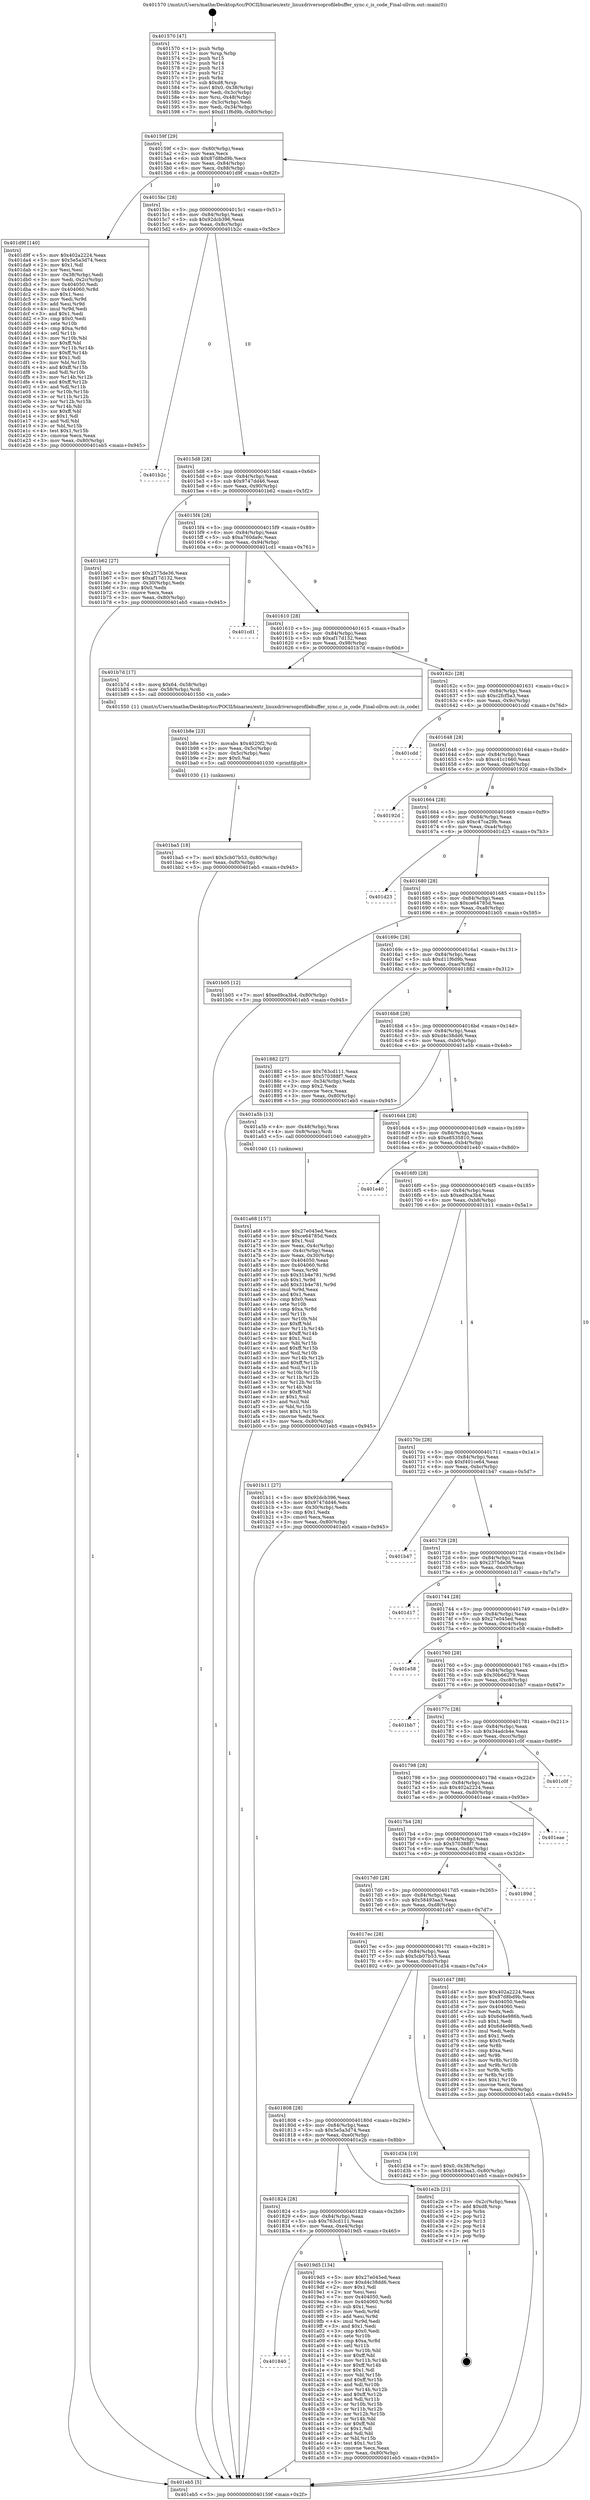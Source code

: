 digraph "0x401570" {
  label = "0x401570 (/mnt/c/Users/mathe/Desktop/tcc/POCII/binaries/extr_linuxdriversoprofilebuffer_sync.c_is_code_Final-ollvm.out::main(0))"
  labelloc = "t"
  node[shape=record]

  Entry [label="",width=0.3,height=0.3,shape=circle,fillcolor=black,style=filled]
  "0x40159f" [label="{
     0x40159f [29]\l
     | [instrs]\l
     &nbsp;&nbsp;0x40159f \<+3\>: mov -0x80(%rbp),%eax\l
     &nbsp;&nbsp;0x4015a2 \<+2\>: mov %eax,%ecx\l
     &nbsp;&nbsp;0x4015a4 \<+6\>: sub $0x87d8bd9b,%ecx\l
     &nbsp;&nbsp;0x4015aa \<+6\>: mov %eax,-0x84(%rbp)\l
     &nbsp;&nbsp;0x4015b0 \<+6\>: mov %ecx,-0x88(%rbp)\l
     &nbsp;&nbsp;0x4015b6 \<+6\>: je 0000000000401d9f \<main+0x82f\>\l
  }"]
  "0x401d9f" [label="{
     0x401d9f [140]\l
     | [instrs]\l
     &nbsp;&nbsp;0x401d9f \<+5\>: mov $0x402a2224,%eax\l
     &nbsp;&nbsp;0x401da4 \<+5\>: mov $0x5e5a3d74,%ecx\l
     &nbsp;&nbsp;0x401da9 \<+2\>: mov $0x1,%dl\l
     &nbsp;&nbsp;0x401dab \<+2\>: xor %esi,%esi\l
     &nbsp;&nbsp;0x401dad \<+3\>: mov -0x38(%rbp),%edi\l
     &nbsp;&nbsp;0x401db0 \<+3\>: mov %edi,-0x2c(%rbp)\l
     &nbsp;&nbsp;0x401db3 \<+7\>: mov 0x404050,%edi\l
     &nbsp;&nbsp;0x401dba \<+8\>: mov 0x404060,%r8d\l
     &nbsp;&nbsp;0x401dc2 \<+3\>: sub $0x1,%esi\l
     &nbsp;&nbsp;0x401dc5 \<+3\>: mov %edi,%r9d\l
     &nbsp;&nbsp;0x401dc8 \<+3\>: add %esi,%r9d\l
     &nbsp;&nbsp;0x401dcb \<+4\>: imul %r9d,%edi\l
     &nbsp;&nbsp;0x401dcf \<+3\>: and $0x1,%edi\l
     &nbsp;&nbsp;0x401dd2 \<+3\>: cmp $0x0,%edi\l
     &nbsp;&nbsp;0x401dd5 \<+4\>: sete %r10b\l
     &nbsp;&nbsp;0x401dd9 \<+4\>: cmp $0xa,%r8d\l
     &nbsp;&nbsp;0x401ddd \<+4\>: setl %r11b\l
     &nbsp;&nbsp;0x401de1 \<+3\>: mov %r10b,%bl\l
     &nbsp;&nbsp;0x401de4 \<+3\>: xor $0xff,%bl\l
     &nbsp;&nbsp;0x401de7 \<+3\>: mov %r11b,%r14b\l
     &nbsp;&nbsp;0x401dea \<+4\>: xor $0xff,%r14b\l
     &nbsp;&nbsp;0x401dee \<+3\>: xor $0x1,%dl\l
     &nbsp;&nbsp;0x401df1 \<+3\>: mov %bl,%r15b\l
     &nbsp;&nbsp;0x401df4 \<+4\>: and $0xff,%r15b\l
     &nbsp;&nbsp;0x401df8 \<+3\>: and %dl,%r10b\l
     &nbsp;&nbsp;0x401dfb \<+3\>: mov %r14b,%r12b\l
     &nbsp;&nbsp;0x401dfe \<+4\>: and $0xff,%r12b\l
     &nbsp;&nbsp;0x401e02 \<+3\>: and %dl,%r11b\l
     &nbsp;&nbsp;0x401e05 \<+3\>: or %r10b,%r15b\l
     &nbsp;&nbsp;0x401e08 \<+3\>: or %r11b,%r12b\l
     &nbsp;&nbsp;0x401e0b \<+3\>: xor %r12b,%r15b\l
     &nbsp;&nbsp;0x401e0e \<+3\>: or %r14b,%bl\l
     &nbsp;&nbsp;0x401e11 \<+3\>: xor $0xff,%bl\l
     &nbsp;&nbsp;0x401e14 \<+3\>: or $0x1,%dl\l
     &nbsp;&nbsp;0x401e17 \<+2\>: and %dl,%bl\l
     &nbsp;&nbsp;0x401e19 \<+3\>: or %bl,%r15b\l
     &nbsp;&nbsp;0x401e1c \<+4\>: test $0x1,%r15b\l
     &nbsp;&nbsp;0x401e20 \<+3\>: cmovne %ecx,%eax\l
     &nbsp;&nbsp;0x401e23 \<+3\>: mov %eax,-0x80(%rbp)\l
     &nbsp;&nbsp;0x401e26 \<+5\>: jmp 0000000000401eb5 \<main+0x945\>\l
  }"]
  "0x4015bc" [label="{
     0x4015bc [28]\l
     | [instrs]\l
     &nbsp;&nbsp;0x4015bc \<+5\>: jmp 00000000004015c1 \<main+0x51\>\l
     &nbsp;&nbsp;0x4015c1 \<+6\>: mov -0x84(%rbp),%eax\l
     &nbsp;&nbsp;0x4015c7 \<+5\>: sub $0x92dcb396,%eax\l
     &nbsp;&nbsp;0x4015cc \<+6\>: mov %eax,-0x8c(%rbp)\l
     &nbsp;&nbsp;0x4015d2 \<+6\>: je 0000000000401b2c \<main+0x5bc\>\l
  }"]
  Exit [label="",width=0.3,height=0.3,shape=circle,fillcolor=black,style=filled,peripheries=2]
  "0x401b2c" [label="{
     0x401b2c\l
  }", style=dashed]
  "0x4015d8" [label="{
     0x4015d8 [28]\l
     | [instrs]\l
     &nbsp;&nbsp;0x4015d8 \<+5\>: jmp 00000000004015dd \<main+0x6d\>\l
     &nbsp;&nbsp;0x4015dd \<+6\>: mov -0x84(%rbp),%eax\l
     &nbsp;&nbsp;0x4015e3 \<+5\>: sub $0x9747dd46,%eax\l
     &nbsp;&nbsp;0x4015e8 \<+6\>: mov %eax,-0x90(%rbp)\l
     &nbsp;&nbsp;0x4015ee \<+6\>: je 0000000000401b62 \<main+0x5f2\>\l
  }"]
  "0x401ba5" [label="{
     0x401ba5 [18]\l
     | [instrs]\l
     &nbsp;&nbsp;0x401ba5 \<+7\>: movl $0x5cb07b53,-0x80(%rbp)\l
     &nbsp;&nbsp;0x401bac \<+6\>: mov %eax,-0xf0(%rbp)\l
     &nbsp;&nbsp;0x401bb2 \<+5\>: jmp 0000000000401eb5 \<main+0x945\>\l
  }"]
  "0x401b62" [label="{
     0x401b62 [27]\l
     | [instrs]\l
     &nbsp;&nbsp;0x401b62 \<+5\>: mov $0x2375de36,%eax\l
     &nbsp;&nbsp;0x401b67 \<+5\>: mov $0xaf17d132,%ecx\l
     &nbsp;&nbsp;0x401b6c \<+3\>: mov -0x30(%rbp),%edx\l
     &nbsp;&nbsp;0x401b6f \<+3\>: cmp $0x0,%edx\l
     &nbsp;&nbsp;0x401b72 \<+3\>: cmove %ecx,%eax\l
     &nbsp;&nbsp;0x401b75 \<+3\>: mov %eax,-0x80(%rbp)\l
     &nbsp;&nbsp;0x401b78 \<+5\>: jmp 0000000000401eb5 \<main+0x945\>\l
  }"]
  "0x4015f4" [label="{
     0x4015f4 [28]\l
     | [instrs]\l
     &nbsp;&nbsp;0x4015f4 \<+5\>: jmp 00000000004015f9 \<main+0x89\>\l
     &nbsp;&nbsp;0x4015f9 \<+6\>: mov -0x84(%rbp),%eax\l
     &nbsp;&nbsp;0x4015ff \<+5\>: sub $0xa760da9c,%eax\l
     &nbsp;&nbsp;0x401604 \<+6\>: mov %eax,-0x94(%rbp)\l
     &nbsp;&nbsp;0x40160a \<+6\>: je 0000000000401cd1 \<main+0x761\>\l
  }"]
  "0x401b8e" [label="{
     0x401b8e [23]\l
     | [instrs]\l
     &nbsp;&nbsp;0x401b8e \<+10\>: movabs $0x4020f2,%rdi\l
     &nbsp;&nbsp;0x401b98 \<+3\>: mov %eax,-0x5c(%rbp)\l
     &nbsp;&nbsp;0x401b9b \<+3\>: mov -0x5c(%rbp),%esi\l
     &nbsp;&nbsp;0x401b9e \<+2\>: mov $0x0,%al\l
     &nbsp;&nbsp;0x401ba0 \<+5\>: call 0000000000401030 \<printf@plt\>\l
     | [calls]\l
     &nbsp;&nbsp;0x401030 \{1\} (unknown)\l
  }"]
  "0x401cd1" [label="{
     0x401cd1\l
  }", style=dashed]
  "0x401610" [label="{
     0x401610 [28]\l
     | [instrs]\l
     &nbsp;&nbsp;0x401610 \<+5\>: jmp 0000000000401615 \<main+0xa5\>\l
     &nbsp;&nbsp;0x401615 \<+6\>: mov -0x84(%rbp),%eax\l
     &nbsp;&nbsp;0x40161b \<+5\>: sub $0xaf17d132,%eax\l
     &nbsp;&nbsp;0x401620 \<+6\>: mov %eax,-0x98(%rbp)\l
     &nbsp;&nbsp;0x401626 \<+6\>: je 0000000000401b7d \<main+0x60d\>\l
  }"]
  "0x401a68" [label="{
     0x401a68 [157]\l
     | [instrs]\l
     &nbsp;&nbsp;0x401a68 \<+5\>: mov $0x27e045ed,%ecx\l
     &nbsp;&nbsp;0x401a6d \<+5\>: mov $0xce64785d,%edx\l
     &nbsp;&nbsp;0x401a72 \<+3\>: mov $0x1,%sil\l
     &nbsp;&nbsp;0x401a75 \<+3\>: mov %eax,-0x4c(%rbp)\l
     &nbsp;&nbsp;0x401a78 \<+3\>: mov -0x4c(%rbp),%eax\l
     &nbsp;&nbsp;0x401a7b \<+3\>: mov %eax,-0x30(%rbp)\l
     &nbsp;&nbsp;0x401a7e \<+7\>: mov 0x404050,%eax\l
     &nbsp;&nbsp;0x401a85 \<+8\>: mov 0x404060,%r8d\l
     &nbsp;&nbsp;0x401a8d \<+3\>: mov %eax,%r9d\l
     &nbsp;&nbsp;0x401a90 \<+7\>: sub $0x31b4e781,%r9d\l
     &nbsp;&nbsp;0x401a97 \<+4\>: sub $0x1,%r9d\l
     &nbsp;&nbsp;0x401a9b \<+7\>: add $0x31b4e781,%r9d\l
     &nbsp;&nbsp;0x401aa2 \<+4\>: imul %r9d,%eax\l
     &nbsp;&nbsp;0x401aa6 \<+3\>: and $0x1,%eax\l
     &nbsp;&nbsp;0x401aa9 \<+3\>: cmp $0x0,%eax\l
     &nbsp;&nbsp;0x401aac \<+4\>: sete %r10b\l
     &nbsp;&nbsp;0x401ab0 \<+4\>: cmp $0xa,%r8d\l
     &nbsp;&nbsp;0x401ab4 \<+4\>: setl %r11b\l
     &nbsp;&nbsp;0x401ab8 \<+3\>: mov %r10b,%bl\l
     &nbsp;&nbsp;0x401abb \<+3\>: xor $0xff,%bl\l
     &nbsp;&nbsp;0x401abe \<+3\>: mov %r11b,%r14b\l
     &nbsp;&nbsp;0x401ac1 \<+4\>: xor $0xff,%r14b\l
     &nbsp;&nbsp;0x401ac5 \<+4\>: xor $0x1,%sil\l
     &nbsp;&nbsp;0x401ac9 \<+3\>: mov %bl,%r15b\l
     &nbsp;&nbsp;0x401acc \<+4\>: and $0xff,%r15b\l
     &nbsp;&nbsp;0x401ad0 \<+3\>: and %sil,%r10b\l
     &nbsp;&nbsp;0x401ad3 \<+3\>: mov %r14b,%r12b\l
     &nbsp;&nbsp;0x401ad6 \<+4\>: and $0xff,%r12b\l
     &nbsp;&nbsp;0x401ada \<+3\>: and %sil,%r11b\l
     &nbsp;&nbsp;0x401add \<+3\>: or %r10b,%r15b\l
     &nbsp;&nbsp;0x401ae0 \<+3\>: or %r11b,%r12b\l
     &nbsp;&nbsp;0x401ae3 \<+3\>: xor %r12b,%r15b\l
     &nbsp;&nbsp;0x401ae6 \<+3\>: or %r14b,%bl\l
     &nbsp;&nbsp;0x401ae9 \<+3\>: xor $0xff,%bl\l
     &nbsp;&nbsp;0x401aec \<+4\>: or $0x1,%sil\l
     &nbsp;&nbsp;0x401af0 \<+3\>: and %sil,%bl\l
     &nbsp;&nbsp;0x401af3 \<+3\>: or %bl,%r15b\l
     &nbsp;&nbsp;0x401af6 \<+4\>: test $0x1,%r15b\l
     &nbsp;&nbsp;0x401afa \<+3\>: cmovne %edx,%ecx\l
     &nbsp;&nbsp;0x401afd \<+3\>: mov %ecx,-0x80(%rbp)\l
     &nbsp;&nbsp;0x401b00 \<+5\>: jmp 0000000000401eb5 \<main+0x945\>\l
  }"]
  "0x401b7d" [label="{
     0x401b7d [17]\l
     | [instrs]\l
     &nbsp;&nbsp;0x401b7d \<+8\>: movq $0x64,-0x58(%rbp)\l
     &nbsp;&nbsp;0x401b85 \<+4\>: mov -0x58(%rbp),%rdi\l
     &nbsp;&nbsp;0x401b89 \<+5\>: call 0000000000401550 \<is_code\>\l
     | [calls]\l
     &nbsp;&nbsp;0x401550 \{1\} (/mnt/c/Users/mathe/Desktop/tcc/POCII/binaries/extr_linuxdriversoprofilebuffer_sync.c_is_code_Final-ollvm.out::is_code)\l
  }"]
  "0x40162c" [label="{
     0x40162c [28]\l
     | [instrs]\l
     &nbsp;&nbsp;0x40162c \<+5\>: jmp 0000000000401631 \<main+0xc1\>\l
     &nbsp;&nbsp;0x401631 \<+6\>: mov -0x84(%rbp),%eax\l
     &nbsp;&nbsp;0x401637 \<+5\>: sub $0xc2fcf5a3,%eax\l
     &nbsp;&nbsp;0x40163c \<+6\>: mov %eax,-0x9c(%rbp)\l
     &nbsp;&nbsp;0x401642 \<+6\>: je 0000000000401cdd \<main+0x76d\>\l
  }"]
  "0x401840" [label="{
     0x401840\l
  }", style=dashed]
  "0x401cdd" [label="{
     0x401cdd\l
  }", style=dashed]
  "0x401648" [label="{
     0x401648 [28]\l
     | [instrs]\l
     &nbsp;&nbsp;0x401648 \<+5\>: jmp 000000000040164d \<main+0xdd\>\l
     &nbsp;&nbsp;0x40164d \<+6\>: mov -0x84(%rbp),%eax\l
     &nbsp;&nbsp;0x401653 \<+5\>: sub $0xc41c1660,%eax\l
     &nbsp;&nbsp;0x401658 \<+6\>: mov %eax,-0xa0(%rbp)\l
     &nbsp;&nbsp;0x40165e \<+6\>: je 000000000040192d \<main+0x3bd\>\l
  }"]
  "0x4019d5" [label="{
     0x4019d5 [134]\l
     | [instrs]\l
     &nbsp;&nbsp;0x4019d5 \<+5\>: mov $0x27e045ed,%eax\l
     &nbsp;&nbsp;0x4019da \<+5\>: mov $0xd4c38dd6,%ecx\l
     &nbsp;&nbsp;0x4019df \<+2\>: mov $0x1,%dl\l
     &nbsp;&nbsp;0x4019e1 \<+2\>: xor %esi,%esi\l
     &nbsp;&nbsp;0x4019e3 \<+7\>: mov 0x404050,%edi\l
     &nbsp;&nbsp;0x4019ea \<+8\>: mov 0x404060,%r8d\l
     &nbsp;&nbsp;0x4019f2 \<+3\>: sub $0x1,%esi\l
     &nbsp;&nbsp;0x4019f5 \<+3\>: mov %edi,%r9d\l
     &nbsp;&nbsp;0x4019f8 \<+3\>: add %esi,%r9d\l
     &nbsp;&nbsp;0x4019fb \<+4\>: imul %r9d,%edi\l
     &nbsp;&nbsp;0x4019ff \<+3\>: and $0x1,%edi\l
     &nbsp;&nbsp;0x401a02 \<+3\>: cmp $0x0,%edi\l
     &nbsp;&nbsp;0x401a05 \<+4\>: sete %r10b\l
     &nbsp;&nbsp;0x401a09 \<+4\>: cmp $0xa,%r8d\l
     &nbsp;&nbsp;0x401a0d \<+4\>: setl %r11b\l
     &nbsp;&nbsp;0x401a11 \<+3\>: mov %r10b,%bl\l
     &nbsp;&nbsp;0x401a14 \<+3\>: xor $0xff,%bl\l
     &nbsp;&nbsp;0x401a17 \<+3\>: mov %r11b,%r14b\l
     &nbsp;&nbsp;0x401a1a \<+4\>: xor $0xff,%r14b\l
     &nbsp;&nbsp;0x401a1e \<+3\>: xor $0x1,%dl\l
     &nbsp;&nbsp;0x401a21 \<+3\>: mov %bl,%r15b\l
     &nbsp;&nbsp;0x401a24 \<+4\>: and $0xff,%r15b\l
     &nbsp;&nbsp;0x401a28 \<+3\>: and %dl,%r10b\l
     &nbsp;&nbsp;0x401a2b \<+3\>: mov %r14b,%r12b\l
     &nbsp;&nbsp;0x401a2e \<+4\>: and $0xff,%r12b\l
     &nbsp;&nbsp;0x401a32 \<+3\>: and %dl,%r11b\l
     &nbsp;&nbsp;0x401a35 \<+3\>: or %r10b,%r15b\l
     &nbsp;&nbsp;0x401a38 \<+3\>: or %r11b,%r12b\l
     &nbsp;&nbsp;0x401a3b \<+3\>: xor %r12b,%r15b\l
     &nbsp;&nbsp;0x401a3e \<+3\>: or %r14b,%bl\l
     &nbsp;&nbsp;0x401a41 \<+3\>: xor $0xff,%bl\l
     &nbsp;&nbsp;0x401a44 \<+3\>: or $0x1,%dl\l
     &nbsp;&nbsp;0x401a47 \<+2\>: and %dl,%bl\l
     &nbsp;&nbsp;0x401a49 \<+3\>: or %bl,%r15b\l
     &nbsp;&nbsp;0x401a4c \<+4\>: test $0x1,%r15b\l
     &nbsp;&nbsp;0x401a50 \<+3\>: cmovne %ecx,%eax\l
     &nbsp;&nbsp;0x401a53 \<+3\>: mov %eax,-0x80(%rbp)\l
     &nbsp;&nbsp;0x401a56 \<+5\>: jmp 0000000000401eb5 \<main+0x945\>\l
  }"]
  "0x40192d" [label="{
     0x40192d\l
  }", style=dashed]
  "0x401664" [label="{
     0x401664 [28]\l
     | [instrs]\l
     &nbsp;&nbsp;0x401664 \<+5\>: jmp 0000000000401669 \<main+0xf9\>\l
     &nbsp;&nbsp;0x401669 \<+6\>: mov -0x84(%rbp),%eax\l
     &nbsp;&nbsp;0x40166f \<+5\>: sub $0xc47ca29b,%eax\l
     &nbsp;&nbsp;0x401674 \<+6\>: mov %eax,-0xa4(%rbp)\l
     &nbsp;&nbsp;0x40167a \<+6\>: je 0000000000401d23 \<main+0x7b3\>\l
  }"]
  "0x401824" [label="{
     0x401824 [28]\l
     | [instrs]\l
     &nbsp;&nbsp;0x401824 \<+5\>: jmp 0000000000401829 \<main+0x2b9\>\l
     &nbsp;&nbsp;0x401829 \<+6\>: mov -0x84(%rbp),%eax\l
     &nbsp;&nbsp;0x40182f \<+5\>: sub $0x763cd111,%eax\l
     &nbsp;&nbsp;0x401834 \<+6\>: mov %eax,-0xe4(%rbp)\l
     &nbsp;&nbsp;0x40183a \<+6\>: je 00000000004019d5 \<main+0x465\>\l
  }"]
  "0x401d23" [label="{
     0x401d23\l
  }", style=dashed]
  "0x401680" [label="{
     0x401680 [28]\l
     | [instrs]\l
     &nbsp;&nbsp;0x401680 \<+5\>: jmp 0000000000401685 \<main+0x115\>\l
     &nbsp;&nbsp;0x401685 \<+6\>: mov -0x84(%rbp),%eax\l
     &nbsp;&nbsp;0x40168b \<+5\>: sub $0xce64785d,%eax\l
     &nbsp;&nbsp;0x401690 \<+6\>: mov %eax,-0xa8(%rbp)\l
     &nbsp;&nbsp;0x401696 \<+6\>: je 0000000000401b05 \<main+0x595\>\l
  }"]
  "0x401e2b" [label="{
     0x401e2b [21]\l
     | [instrs]\l
     &nbsp;&nbsp;0x401e2b \<+3\>: mov -0x2c(%rbp),%eax\l
     &nbsp;&nbsp;0x401e2e \<+7\>: add $0xd8,%rsp\l
     &nbsp;&nbsp;0x401e35 \<+1\>: pop %rbx\l
     &nbsp;&nbsp;0x401e36 \<+2\>: pop %r12\l
     &nbsp;&nbsp;0x401e38 \<+2\>: pop %r13\l
     &nbsp;&nbsp;0x401e3a \<+2\>: pop %r14\l
     &nbsp;&nbsp;0x401e3c \<+2\>: pop %r15\l
     &nbsp;&nbsp;0x401e3e \<+1\>: pop %rbp\l
     &nbsp;&nbsp;0x401e3f \<+1\>: ret\l
  }"]
  "0x401b05" [label="{
     0x401b05 [12]\l
     | [instrs]\l
     &nbsp;&nbsp;0x401b05 \<+7\>: movl $0xed9ca3b4,-0x80(%rbp)\l
     &nbsp;&nbsp;0x401b0c \<+5\>: jmp 0000000000401eb5 \<main+0x945\>\l
  }"]
  "0x40169c" [label="{
     0x40169c [28]\l
     | [instrs]\l
     &nbsp;&nbsp;0x40169c \<+5\>: jmp 00000000004016a1 \<main+0x131\>\l
     &nbsp;&nbsp;0x4016a1 \<+6\>: mov -0x84(%rbp),%eax\l
     &nbsp;&nbsp;0x4016a7 \<+5\>: sub $0xd11f6d9b,%eax\l
     &nbsp;&nbsp;0x4016ac \<+6\>: mov %eax,-0xac(%rbp)\l
     &nbsp;&nbsp;0x4016b2 \<+6\>: je 0000000000401882 \<main+0x312\>\l
  }"]
  "0x401808" [label="{
     0x401808 [28]\l
     | [instrs]\l
     &nbsp;&nbsp;0x401808 \<+5\>: jmp 000000000040180d \<main+0x29d\>\l
     &nbsp;&nbsp;0x40180d \<+6\>: mov -0x84(%rbp),%eax\l
     &nbsp;&nbsp;0x401813 \<+5\>: sub $0x5e5a3d74,%eax\l
     &nbsp;&nbsp;0x401818 \<+6\>: mov %eax,-0xe0(%rbp)\l
     &nbsp;&nbsp;0x40181e \<+6\>: je 0000000000401e2b \<main+0x8bb\>\l
  }"]
  "0x401882" [label="{
     0x401882 [27]\l
     | [instrs]\l
     &nbsp;&nbsp;0x401882 \<+5\>: mov $0x763cd111,%eax\l
     &nbsp;&nbsp;0x401887 \<+5\>: mov $0x570388f7,%ecx\l
     &nbsp;&nbsp;0x40188c \<+3\>: mov -0x34(%rbp),%edx\l
     &nbsp;&nbsp;0x40188f \<+3\>: cmp $0x2,%edx\l
     &nbsp;&nbsp;0x401892 \<+3\>: cmovne %ecx,%eax\l
     &nbsp;&nbsp;0x401895 \<+3\>: mov %eax,-0x80(%rbp)\l
     &nbsp;&nbsp;0x401898 \<+5\>: jmp 0000000000401eb5 \<main+0x945\>\l
  }"]
  "0x4016b8" [label="{
     0x4016b8 [28]\l
     | [instrs]\l
     &nbsp;&nbsp;0x4016b8 \<+5\>: jmp 00000000004016bd \<main+0x14d\>\l
     &nbsp;&nbsp;0x4016bd \<+6\>: mov -0x84(%rbp),%eax\l
     &nbsp;&nbsp;0x4016c3 \<+5\>: sub $0xd4c38dd6,%eax\l
     &nbsp;&nbsp;0x4016c8 \<+6\>: mov %eax,-0xb0(%rbp)\l
     &nbsp;&nbsp;0x4016ce \<+6\>: je 0000000000401a5b \<main+0x4eb\>\l
  }"]
  "0x401eb5" [label="{
     0x401eb5 [5]\l
     | [instrs]\l
     &nbsp;&nbsp;0x401eb5 \<+5\>: jmp 000000000040159f \<main+0x2f\>\l
  }"]
  "0x401570" [label="{
     0x401570 [47]\l
     | [instrs]\l
     &nbsp;&nbsp;0x401570 \<+1\>: push %rbp\l
     &nbsp;&nbsp;0x401571 \<+3\>: mov %rsp,%rbp\l
     &nbsp;&nbsp;0x401574 \<+2\>: push %r15\l
     &nbsp;&nbsp;0x401576 \<+2\>: push %r14\l
     &nbsp;&nbsp;0x401578 \<+2\>: push %r13\l
     &nbsp;&nbsp;0x40157a \<+2\>: push %r12\l
     &nbsp;&nbsp;0x40157c \<+1\>: push %rbx\l
     &nbsp;&nbsp;0x40157d \<+7\>: sub $0xd8,%rsp\l
     &nbsp;&nbsp;0x401584 \<+7\>: movl $0x0,-0x38(%rbp)\l
     &nbsp;&nbsp;0x40158b \<+3\>: mov %edi,-0x3c(%rbp)\l
     &nbsp;&nbsp;0x40158e \<+4\>: mov %rsi,-0x48(%rbp)\l
     &nbsp;&nbsp;0x401592 \<+3\>: mov -0x3c(%rbp),%edi\l
     &nbsp;&nbsp;0x401595 \<+3\>: mov %edi,-0x34(%rbp)\l
     &nbsp;&nbsp;0x401598 \<+7\>: movl $0xd11f6d9b,-0x80(%rbp)\l
  }"]
  "0x401d34" [label="{
     0x401d34 [19]\l
     | [instrs]\l
     &nbsp;&nbsp;0x401d34 \<+7\>: movl $0x0,-0x38(%rbp)\l
     &nbsp;&nbsp;0x401d3b \<+7\>: movl $0x58493aa3,-0x80(%rbp)\l
     &nbsp;&nbsp;0x401d42 \<+5\>: jmp 0000000000401eb5 \<main+0x945\>\l
  }"]
  "0x401a5b" [label="{
     0x401a5b [13]\l
     | [instrs]\l
     &nbsp;&nbsp;0x401a5b \<+4\>: mov -0x48(%rbp),%rax\l
     &nbsp;&nbsp;0x401a5f \<+4\>: mov 0x8(%rax),%rdi\l
     &nbsp;&nbsp;0x401a63 \<+5\>: call 0000000000401040 \<atoi@plt\>\l
     | [calls]\l
     &nbsp;&nbsp;0x401040 \{1\} (unknown)\l
  }"]
  "0x4016d4" [label="{
     0x4016d4 [28]\l
     | [instrs]\l
     &nbsp;&nbsp;0x4016d4 \<+5\>: jmp 00000000004016d9 \<main+0x169\>\l
     &nbsp;&nbsp;0x4016d9 \<+6\>: mov -0x84(%rbp),%eax\l
     &nbsp;&nbsp;0x4016df \<+5\>: sub $0xe8535810,%eax\l
     &nbsp;&nbsp;0x4016e4 \<+6\>: mov %eax,-0xb4(%rbp)\l
     &nbsp;&nbsp;0x4016ea \<+6\>: je 0000000000401e40 \<main+0x8d0\>\l
  }"]
  "0x4017ec" [label="{
     0x4017ec [28]\l
     | [instrs]\l
     &nbsp;&nbsp;0x4017ec \<+5\>: jmp 00000000004017f1 \<main+0x281\>\l
     &nbsp;&nbsp;0x4017f1 \<+6\>: mov -0x84(%rbp),%eax\l
     &nbsp;&nbsp;0x4017f7 \<+5\>: sub $0x5cb07b53,%eax\l
     &nbsp;&nbsp;0x4017fc \<+6\>: mov %eax,-0xdc(%rbp)\l
     &nbsp;&nbsp;0x401802 \<+6\>: je 0000000000401d34 \<main+0x7c4\>\l
  }"]
  "0x401e40" [label="{
     0x401e40\l
  }", style=dashed]
  "0x4016f0" [label="{
     0x4016f0 [28]\l
     | [instrs]\l
     &nbsp;&nbsp;0x4016f0 \<+5\>: jmp 00000000004016f5 \<main+0x185\>\l
     &nbsp;&nbsp;0x4016f5 \<+6\>: mov -0x84(%rbp),%eax\l
     &nbsp;&nbsp;0x4016fb \<+5\>: sub $0xed9ca3b4,%eax\l
     &nbsp;&nbsp;0x401700 \<+6\>: mov %eax,-0xb8(%rbp)\l
     &nbsp;&nbsp;0x401706 \<+6\>: je 0000000000401b11 \<main+0x5a1\>\l
  }"]
  "0x401d47" [label="{
     0x401d47 [88]\l
     | [instrs]\l
     &nbsp;&nbsp;0x401d47 \<+5\>: mov $0x402a2224,%eax\l
     &nbsp;&nbsp;0x401d4c \<+5\>: mov $0x87d8bd9b,%ecx\l
     &nbsp;&nbsp;0x401d51 \<+7\>: mov 0x404050,%edx\l
     &nbsp;&nbsp;0x401d58 \<+7\>: mov 0x404060,%esi\l
     &nbsp;&nbsp;0x401d5f \<+2\>: mov %edx,%edi\l
     &nbsp;&nbsp;0x401d61 \<+6\>: sub $0x6d4e986b,%edi\l
     &nbsp;&nbsp;0x401d67 \<+3\>: sub $0x1,%edi\l
     &nbsp;&nbsp;0x401d6a \<+6\>: add $0x6d4e986b,%edi\l
     &nbsp;&nbsp;0x401d70 \<+3\>: imul %edi,%edx\l
     &nbsp;&nbsp;0x401d73 \<+3\>: and $0x1,%edx\l
     &nbsp;&nbsp;0x401d76 \<+3\>: cmp $0x0,%edx\l
     &nbsp;&nbsp;0x401d79 \<+4\>: sete %r8b\l
     &nbsp;&nbsp;0x401d7d \<+3\>: cmp $0xa,%esi\l
     &nbsp;&nbsp;0x401d80 \<+4\>: setl %r9b\l
     &nbsp;&nbsp;0x401d84 \<+3\>: mov %r8b,%r10b\l
     &nbsp;&nbsp;0x401d87 \<+3\>: and %r9b,%r10b\l
     &nbsp;&nbsp;0x401d8a \<+3\>: xor %r9b,%r8b\l
     &nbsp;&nbsp;0x401d8d \<+3\>: or %r8b,%r10b\l
     &nbsp;&nbsp;0x401d90 \<+4\>: test $0x1,%r10b\l
     &nbsp;&nbsp;0x401d94 \<+3\>: cmovne %ecx,%eax\l
     &nbsp;&nbsp;0x401d97 \<+3\>: mov %eax,-0x80(%rbp)\l
     &nbsp;&nbsp;0x401d9a \<+5\>: jmp 0000000000401eb5 \<main+0x945\>\l
  }"]
  "0x401b11" [label="{
     0x401b11 [27]\l
     | [instrs]\l
     &nbsp;&nbsp;0x401b11 \<+5\>: mov $0x92dcb396,%eax\l
     &nbsp;&nbsp;0x401b16 \<+5\>: mov $0x9747dd46,%ecx\l
     &nbsp;&nbsp;0x401b1b \<+3\>: mov -0x30(%rbp),%edx\l
     &nbsp;&nbsp;0x401b1e \<+3\>: cmp $0x1,%edx\l
     &nbsp;&nbsp;0x401b21 \<+3\>: cmovl %ecx,%eax\l
     &nbsp;&nbsp;0x401b24 \<+3\>: mov %eax,-0x80(%rbp)\l
     &nbsp;&nbsp;0x401b27 \<+5\>: jmp 0000000000401eb5 \<main+0x945\>\l
  }"]
  "0x40170c" [label="{
     0x40170c [28]\l
     | [instrs]\l
     &nbsp;&nbsp;0x40170c \<+5\>: jmp 0000000000401711 \<main+0x1a1\>\l
     &nbsp;&nbsp;0x401711 \<+6\>: mov -0x84(%rbp),%eax\l
     &nbsp;&nbsp;0x401717 \<+5\>: sub $0xf401ce64,%eax\l
     &nbsp;&nbsp;0x40171c \<+6\>: mov %eax,-0xbc(%rbp)\l
     &nbsp;&nbsp;0x401722 \<+6\>: je 0000000000401b47 \<main+0x5d7\>\l
  }"]
  "0x4017d0" [label="{
     0x4017d0 [28]\l
     | [instrs]\l
     &nbsp;&nbsp;0x4017d0 \<+5\>: jmp 00000000004017d5 \<main+0x265\>\l
     &nbsp;&nbsp;0x4017d5 \<+6\>: mov -0x84(%rbp),%eax\l
     &nbsp;&nbsp;0x4017db \<+5\>: sub $0x58493aa3,%eax\l
     &nbsp;&nbsp;0x4017e0 \<+6\>: mov %eax,-0xd8(%rbp)\l
     &nbsp;&nbsp;0x4017e6 \<+6\>: je 0000000000401d47 \<main+0x7d7\>\l
  }"]
  "0x401b47" [label="{
     0x401b47\l
  }", style=dashed]
  "0x401728" [label="{
     0x401728 [28]\l
     | [instrs]\l
     &nbsp;&nbsp;0x401728 \<+5\>: jmp 000000000040172d \<main+0x1bd\>\l
     &nbsp;&nbsp;0x40172d \<+6\>: mov -0x84(%rbp),%eax\l
     &nbsp;&nbsp;0x401733 \<+5\>: sub $0x2375de36,%eax\l
     &nbsp;&nbsp;0x401738 \<+6\>: mov %eax,-0xc0(%rbp)\l
     &nbsp;&nbsp;0x40173e \<+6\>: je 0000000000401d17 \<main+0x7a7\>\l
  }"]
  "0x40189d" [label="{
     0x40189d\l
  }", style=dashed]
  "0x401d17" [label="{
     0x401d17\l
  }", style=dashed]
  "0x401744" [label="{
     0x401744 [28]\l
     | [instrs]\l
     &nbsp;&nbsp;0x401744 \<+5\>: jmp 0000000000401749 \<main+0x1d9\>\l
     &nbsp;&nbsp;0x401749 \<+6\>: mov -0x84(%rbp),%eax\l
     &nbsp;&nbsp;0x40174f \<+5\>: sub $0x27e045ed,%eax\l
     &nbsp;&nbsp;0x401754 \<+6\>: mov %eax,-0xc4(%rbp)\l
     &nbsp;&nbsp;0x40175a \<+6\>: je 0000000000401e58 \<main+0x8e8\>\l
  }"]
  "0x4017b4" [label="{
     0x4017b4 [28]\l
     | [instrs]\l
     &nbsp;&nbsp;0x4017b4 \<+5\>: jmp 00000000004017b9 \<main+0x249\>\l
     &nbsp;&nbsp;0x4017b9 \<+6\>: mov -0x84(%rbp),%eax\l
     &nbsp;&nbsp;0x4017bf \<+5\>: sub $0x570388f7,%eax\l
     &nbsp;&nbsp;0x4017c4 \<+6\>: mov %eax,-0xd4(%rbp)\l
     &nbsp;&nbsp;0x4017ca \<+6\>: je 000000000040189d \<main+0x32d\>\l
  }"]
  "0x401e58" [label="{
     0x401e58\l
  }", style=dashed]
  "0x401760" [label="{
     0x401760 [28]\l
     | [instrs]\l
     &nbsp;&nbsp;0x401760 \<+5\>: jmp 0000000000401765 \<main+0x1f5\>\l
     &nbsp;&nbsp;0x401765 \<+6\>: mov -0x84(%rbp),%eax\l
     &nbsp;&nbsp;0x40176b \<+5\>: sub $0x30b66279,%eax\l
     &nbsp;&nbsp;0x401770 \<+6\>: mov %eax,-0xc8(%rbp)\l
     &nbsp;&nbsp;0x401776 \<+6\>: je 0000000000401bb7 \<main+0x647\>\l
  }"]
  "0x401eae" [label="{
     0x401eae\l
  }", style=dashed]
  "0x401bb7" [label="{
     0x401bb7\l
  }", style=dashed]
  "0x40177c" [label="{
     0x40177c [28]\l
     | [instrs]\l
     &nbsp;&nbsp;0x40177c \<+5\>: jmp 0000000000401781 \<main+0x211\>\l
     &nbsp;&nbsp;0x401781 \<+6\>: mov -0x84(%rbp),%eax\l
     &nbsp;&nbsp;0x401787 \<+5\>: sub $0x34adcb4e,%eax\l
     &nbsp;&nbsp;0x40178c \<+6\>: mov %eax,-0xcc(%rbp)\l
     &nbsp;&nbsp;0x401792 \<+6\>: je 0000000000401c0f \<main+0x69f\>\l
  }"]
  "0x401798" [label="{
     0x401798 [28]\l
     | [instrs]\l
     &nbsp;&nbsp;0x401798 \<+5\>: jmp 000000000040179d \<main+0x22d\>\l
     &nbsp;&nbsp;0x40179d \<+6\>: mov -0x84(%rbp),%eax\l
     &nbsp;&nbsp;0x4017a3 \<+5\>: sub $0x402a2224,%eax\l
     &nbsp;&nbsp;0x4017a8 \<+6\>: mov %eax,-0xd0(%rbp)\l
     &nbsp;&nbsp;0x4017ae \<+6\>: je 0000000000401eae \<main+0x93e\>\l
  }"]
  "0x401c0f" [label="{
     0x401c0f\l
  }", style=dashed]
  Entry -> "0x401570" [label=" 1"]
  "0x40159f" -> "0x401d9f" [label=" 1"]
  "0x40159f" -> "0x4015bc" [label=" 10"]
  "0x401e2b" -> Exit [label=" 1"]
  "0x4015bc" -> "0x401b2c" [label=" 0"]
  "0x4015bc" -> "0x4015d8" [label=" 10"]
  "0x401d9f" -> "0x401eb5" [label=" 1"]
  "0x4015d8" -> "0x401b62" [label=" 1"]
  "0x4015d8" -> "0x4015f4" [label=" 9"]
  "0x401d47" -> "0x401eb5" [label=" 1"]
  "0x4015f4" -> "0x401cd1" [label=" 0"]
  "0x4015f4" -> "0x401610" [label=" 9"]
  "0x401d34" -> "0x401eb5" [label=" 1"]
  "0x401610" -> "0x401b7d" [label=" 1"]
  "0x401610" -> "0x40162c" [label=" 8"]
  "0x401ba5" -> "0x401eb5" [label=" 1"]
  "0x40162c" -> "0x401cdd" [label=" 0"]
  "0x40162c" -> "0x401648" [label=" 8"]
  "0x401b8e" -> "0x401ba5" [label=" 1"]
  "0x401648" -> "0x40192d" [label=" 0"]
  "0x401648" -> "0x401664" [label=" 8"]
  "0x401b7d" -> "0x401b8e" [label=" 1"]
  "0x401664" -> "0x401d23" [label=" 0"]
  "0x401664" -> "0x401680" [label=" 8"]
  "0x401b11" -> "0x401eb5" [label=" 1"]
  "0x401680" -> "0x401b05" [label=" 1"]
  "0x401680" -> "0x40169c" [label=" 7"]
  "0x401b05" -> "0x401eb5" [label=" 1"]
  "0x40169c" -> "0x401882" [label=" 1"]
  "0x40169c" -> "0x4016b8" [label=" 6"]
  "0x401882" -> "0x401eb5" [label=" 1"]
  "0x401570" -> "0x40159f" [label=" 1"]
  "0x401eb5" -> "0x40159f" [label=" 10"]
  "0x401a5b" -> "0x401a68" [label=" 1"]
  "0x4016b8" -> "0x401a5b" [label=" 1"]
  "0x4016b8" -> "0x4016d4" [label=" 5"]
  "0x4019d5" -> "0x401eb5" [label=" 1"]
  "0x4016d4" -> "0x401e40" [label=" 0"]
  "0x4016d4" -> "0x4016f0" [label=" 5"]
  "0x401824" -> "0x4019d5" [label=" 1"]
  "0x4016f0" -> "0x401b11" [label=" 1"]
  "0x4016f0" -> "0x40170c" [label=" 4"]
  "0x401b62" -> "0x401eb5" [label=" 1"]
  "0x40170c" -> "0x401b47" [label=" 0"]
  "0x40170c" -> "0x401728" [label=" 4"]
  "0x401808" -> "0x401e2b" [label=" 1"]
  "0x401728" -> "0x401d17" [label=" 0"]
  "0x401728" -> "0x401744" [label=" 4"]
  "0x401a68" -> "0x401eb5" [label=" 1"]
  "0x401744" -> "0x401e58" [label=" 0"]
  "0x401744" -> "0x401760" [label=" 4"]
  "0x4017ec" -> "0x401d34" [label=" 1"]
  "0x401760" -> "0x401bb7" [label=" 0"]
  "0x401760" -> "0x40177c" [label=" 4"]
  "0x401824" -> "0x401840" [label=" 0"]
  "0x40177c" -> "0x401c0f" [label=" 0"]
  "0x40177c" -> "0x401798" [label=" 4"]
  "0x4017d0" -> "0x4017ec" [label=" 3"]
  "0x401798" -> "0x401eae" [label=" 0"]
  "0x401798" -> "0x4017b4" [label=" 4"]
  "0x4017ec" -> "0x401808" [label=" 2"]
  "0x4017b4" -> "0x40189d" [label=" 0"]
  "0x4017b4" -> "0x4017d0" [label=" 4"]
  "0x401808" -> "0x401824" [label=" 1"]
  "0x4017d0" -> "0x401d47" [label=" 1"]
}

